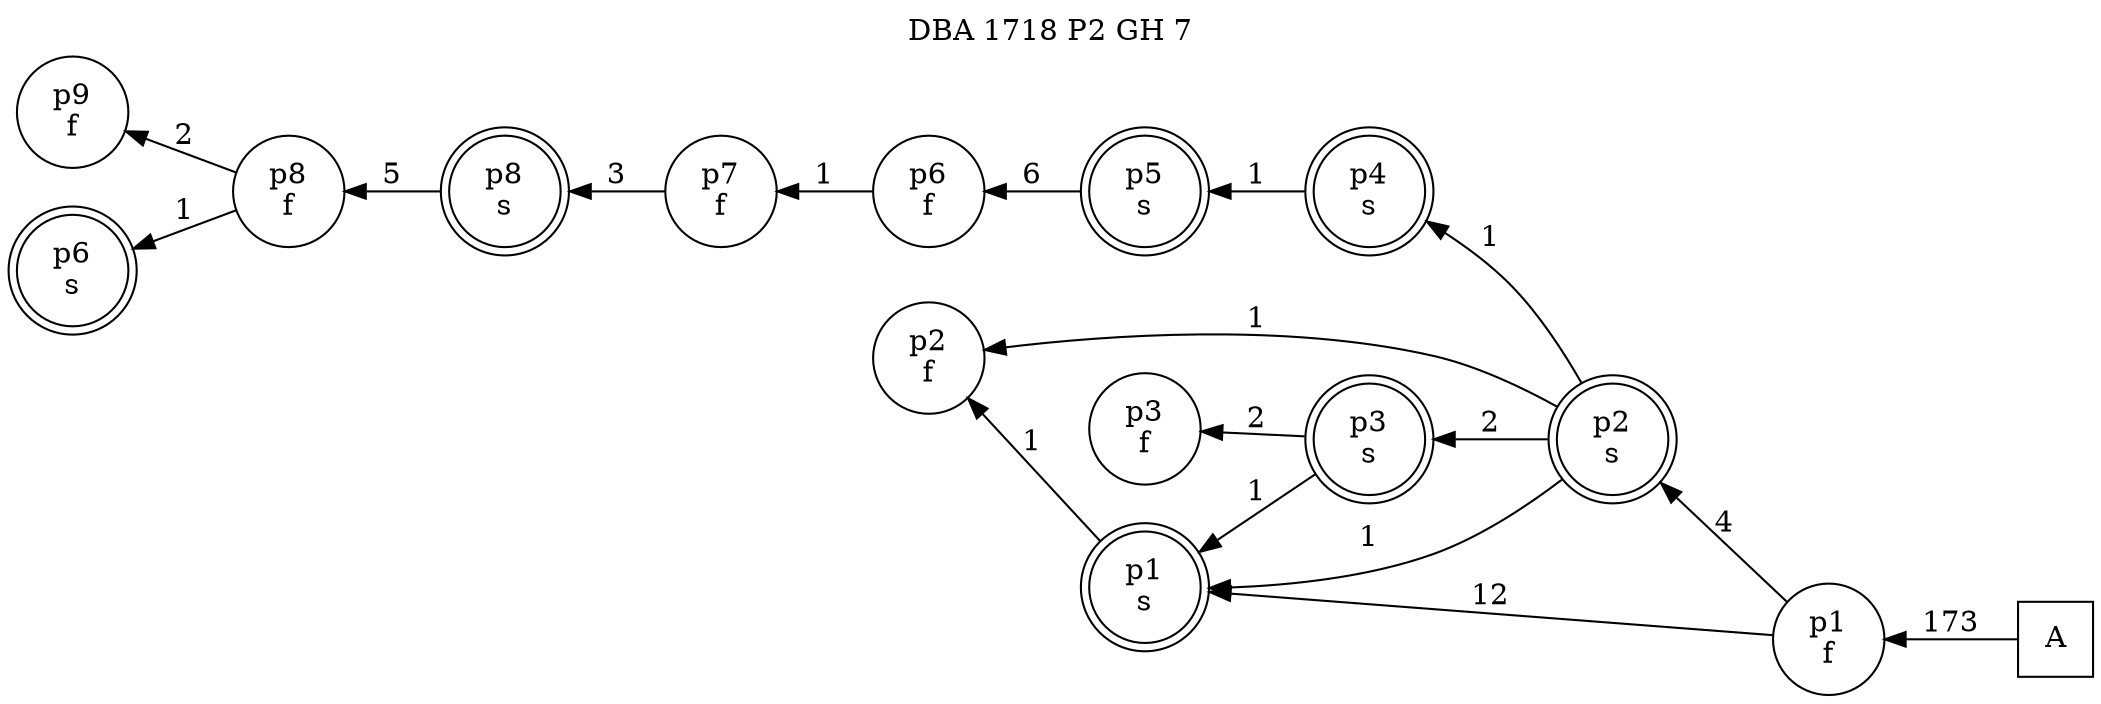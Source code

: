 digraph DBA_1718_P2_GH_7_LOW {
labelloc="tl"
label= " DBA 1718 P2 GH 7 "
rankdir="RL";
"A" [shape="square" label="A"]
"p1_f" [shape="circle" label="p1
f"]
"p1_s" [shape="doublecircle" label="p1
s"]
"p2_f" [shape="circle" label="p2
f"]
"p2_s" [shape="doublecircle" label="p2
s"]
"p3_s" [shape="doublecircle" label="p3
s"]
"p3_f" [shape="circle" label="p3
f"]
"p4_s" [shape="doublecircle" label="p4
s"]
"p5_s" [shape="doublecircle" label="p5
s"]
"p6_f" [shape="circle" label="p6
f"]
"p7_f" [shape="circle" label="p7
f"]
"p8_s" [shape="doublecircle" label="p8
s"]
"p8_f" [shape="circle" label="p8
f"]
"p9_f" [shape="circle" label="p9
f"]
"p6_s" [shape="doublecircle" label="p6
s"]
"A" -> "p1_f" [ label=173]
"p1_f" -> "p1_s" [ label=12]
"p1_f" -> "p2_s" [ label=4]
"p1_s" -> "p2_f" [ label=1]
"p2_s" -> "p1_s" [ label=1]
"p2_s" -> "p2_f" [ label=1]
"p2_s" -> "p3_s" [ label=2]
"p2_s" -> "p4_s" [ label=1]
"p3_s" -> "p1_s" [ label=1]
"p3_s" -> "p3_f" [ label=2]
"p4_s" -> "p5_s" [ label=1]
"p5_s" -> "p6_f" [ label=6]
"p6_f" -> "p7_f" [ label=1]
"p7_f" -> "p8_s" [ label=3]
"p8_s" -> "p8_f" [ label=5]
"p8_f" -> "p9_f" [ label=2]
"p8_f" -> "p6_s" [ label=1]
}

